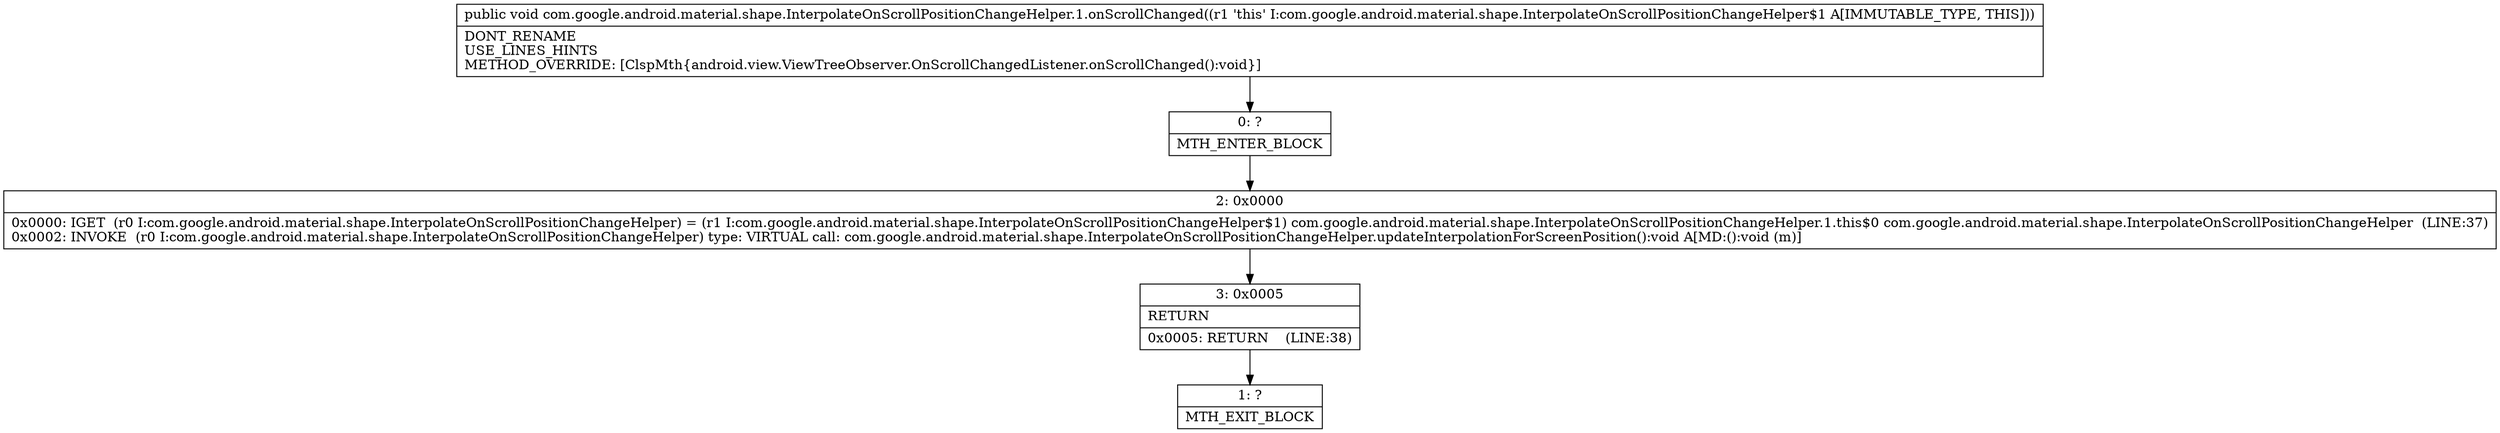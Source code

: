 digraph "CFG forcom.google.android.material.shape.InterpolateOnScrollPositionChangeHelper.1.onScrollChanged()V" {
Node_0 [shape=record,label="{0\:\ ?|MTH_ENTER_BLOCK\l}"];
Node_2 [shape=record,label="{2\:\ 0x0000|0x0000: IGET  (r0 I:com.google.android.material.shape.InterpolateOnScrollPositionChangeHelper) = (r1 I:com.google.android.material.shape.InterpolateOnScrollPositionChangeHelper$1) com.google.android.material.shape.InterpolateOnScrollPositionChangeHelper.1.this$0 com.google.android.material.shape.InterpolateOnScrollPositionChangeHelper  (LINE:37)\l0x0002: INVOKE  (r0 I:com.google.android.material.shape.InterpolateOnScrollPositionChangeHelper) type: VIRTUAL call: com.google.android.material.shape.InterpolateOnScrollPositionChangeHelper.updateInterpolationForScreenPosition():void A[MD:():void (m)]\l}"];
Node_3 [shape=record,label="{3\:\ 0x0005|RETURN\l|0x0005: RETURN    (LINE:38)\l}"];
Node_1 [shape=record,label="{1\:\ ?|MTH_EXIT_BLOCK\l}"];
MethodNode[shape=record,label="{public void com.google.android.material.shape.InterpolateOnScrollPositionChangeHelper.1.onScrollChanged((r1 'this' I:com.google.android.material.shape.InterpolateOnScrollPositionChangeHelper$1 A[IMMUTABLE_TYPE, THIS]))  | DONT_RENAME\lUSE_LINES_HINTS\lMETHOD_OVERRIDE: [ClspMth\{android.view.ViewTreeObserver.OnScrollChangedListener.onScrollChanged():void\}]\l}"];
MethodNode -> Node_0;Node_0 -> Node_2;
Node_2 -> Node_3;
Node_3 -> Node_1;
}

